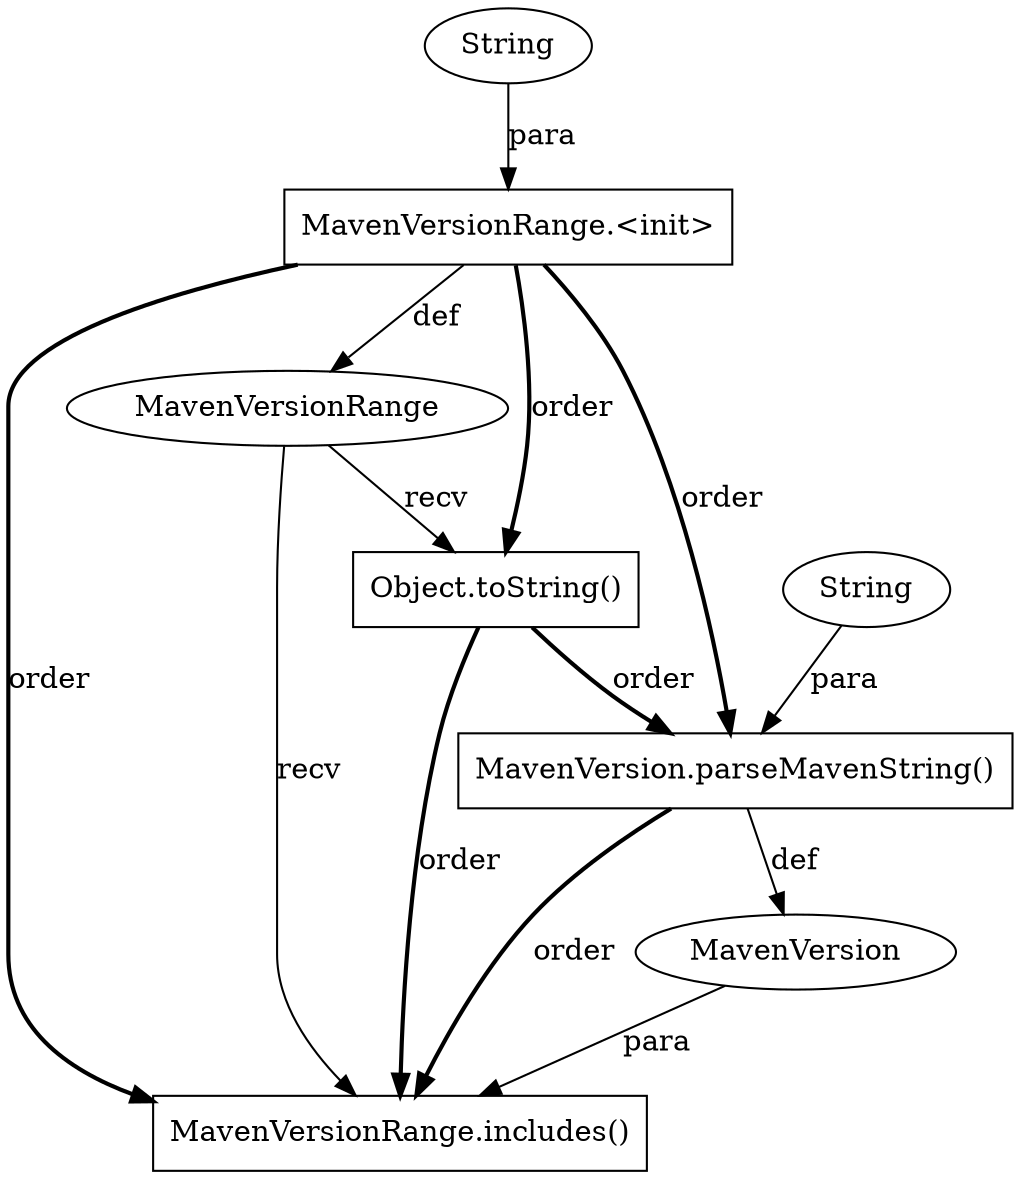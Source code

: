 digraph "AUG" {

  1 [ label="MavenVersionRange.includes()" shape="box" ];
  2 [ label="MavenVersionRange" shape="ellipse" ];
  3 [ label="Object.toString()" shape="box" ];
  4 [ label="MavenVersionRange.<init>" shape="box" ];
  5 [ label="String" shape="ellipse" ];
  6 [ label="MavenVersion" shape="ellipse" ];
  7 [ label="MavenVersion.parseMavenString()" shape="box" ];
  8 [ label="String" shape="ellipse" ];
  4 -> 1 [ label="order" style="bold" ];
  3 -> 1 [ label="order" style="bold" ];
  7 -> 1 [ label="order" style="bold" ];
  6 -> 1 [ label="para" style="solid" ];
  2 -> 1 [ label="recv" style="solid" ];
  4 -> 2 [ label="def" style="solid" ];
  2 -> 3 [ label="recv" style="solid" ];
  4 -> 3 [ label="order" style="bold" ];
  5 -> 4 [ label="para" style="solid" ];
  7 -> 6 [ label="def" style="solid" ];
  3 -> 7 [ label="order" style="bold" ];
  4 -> 7 [ label="order" style="bold" ];
  8 -> 7 [ label="para" style="solid" ];
}
